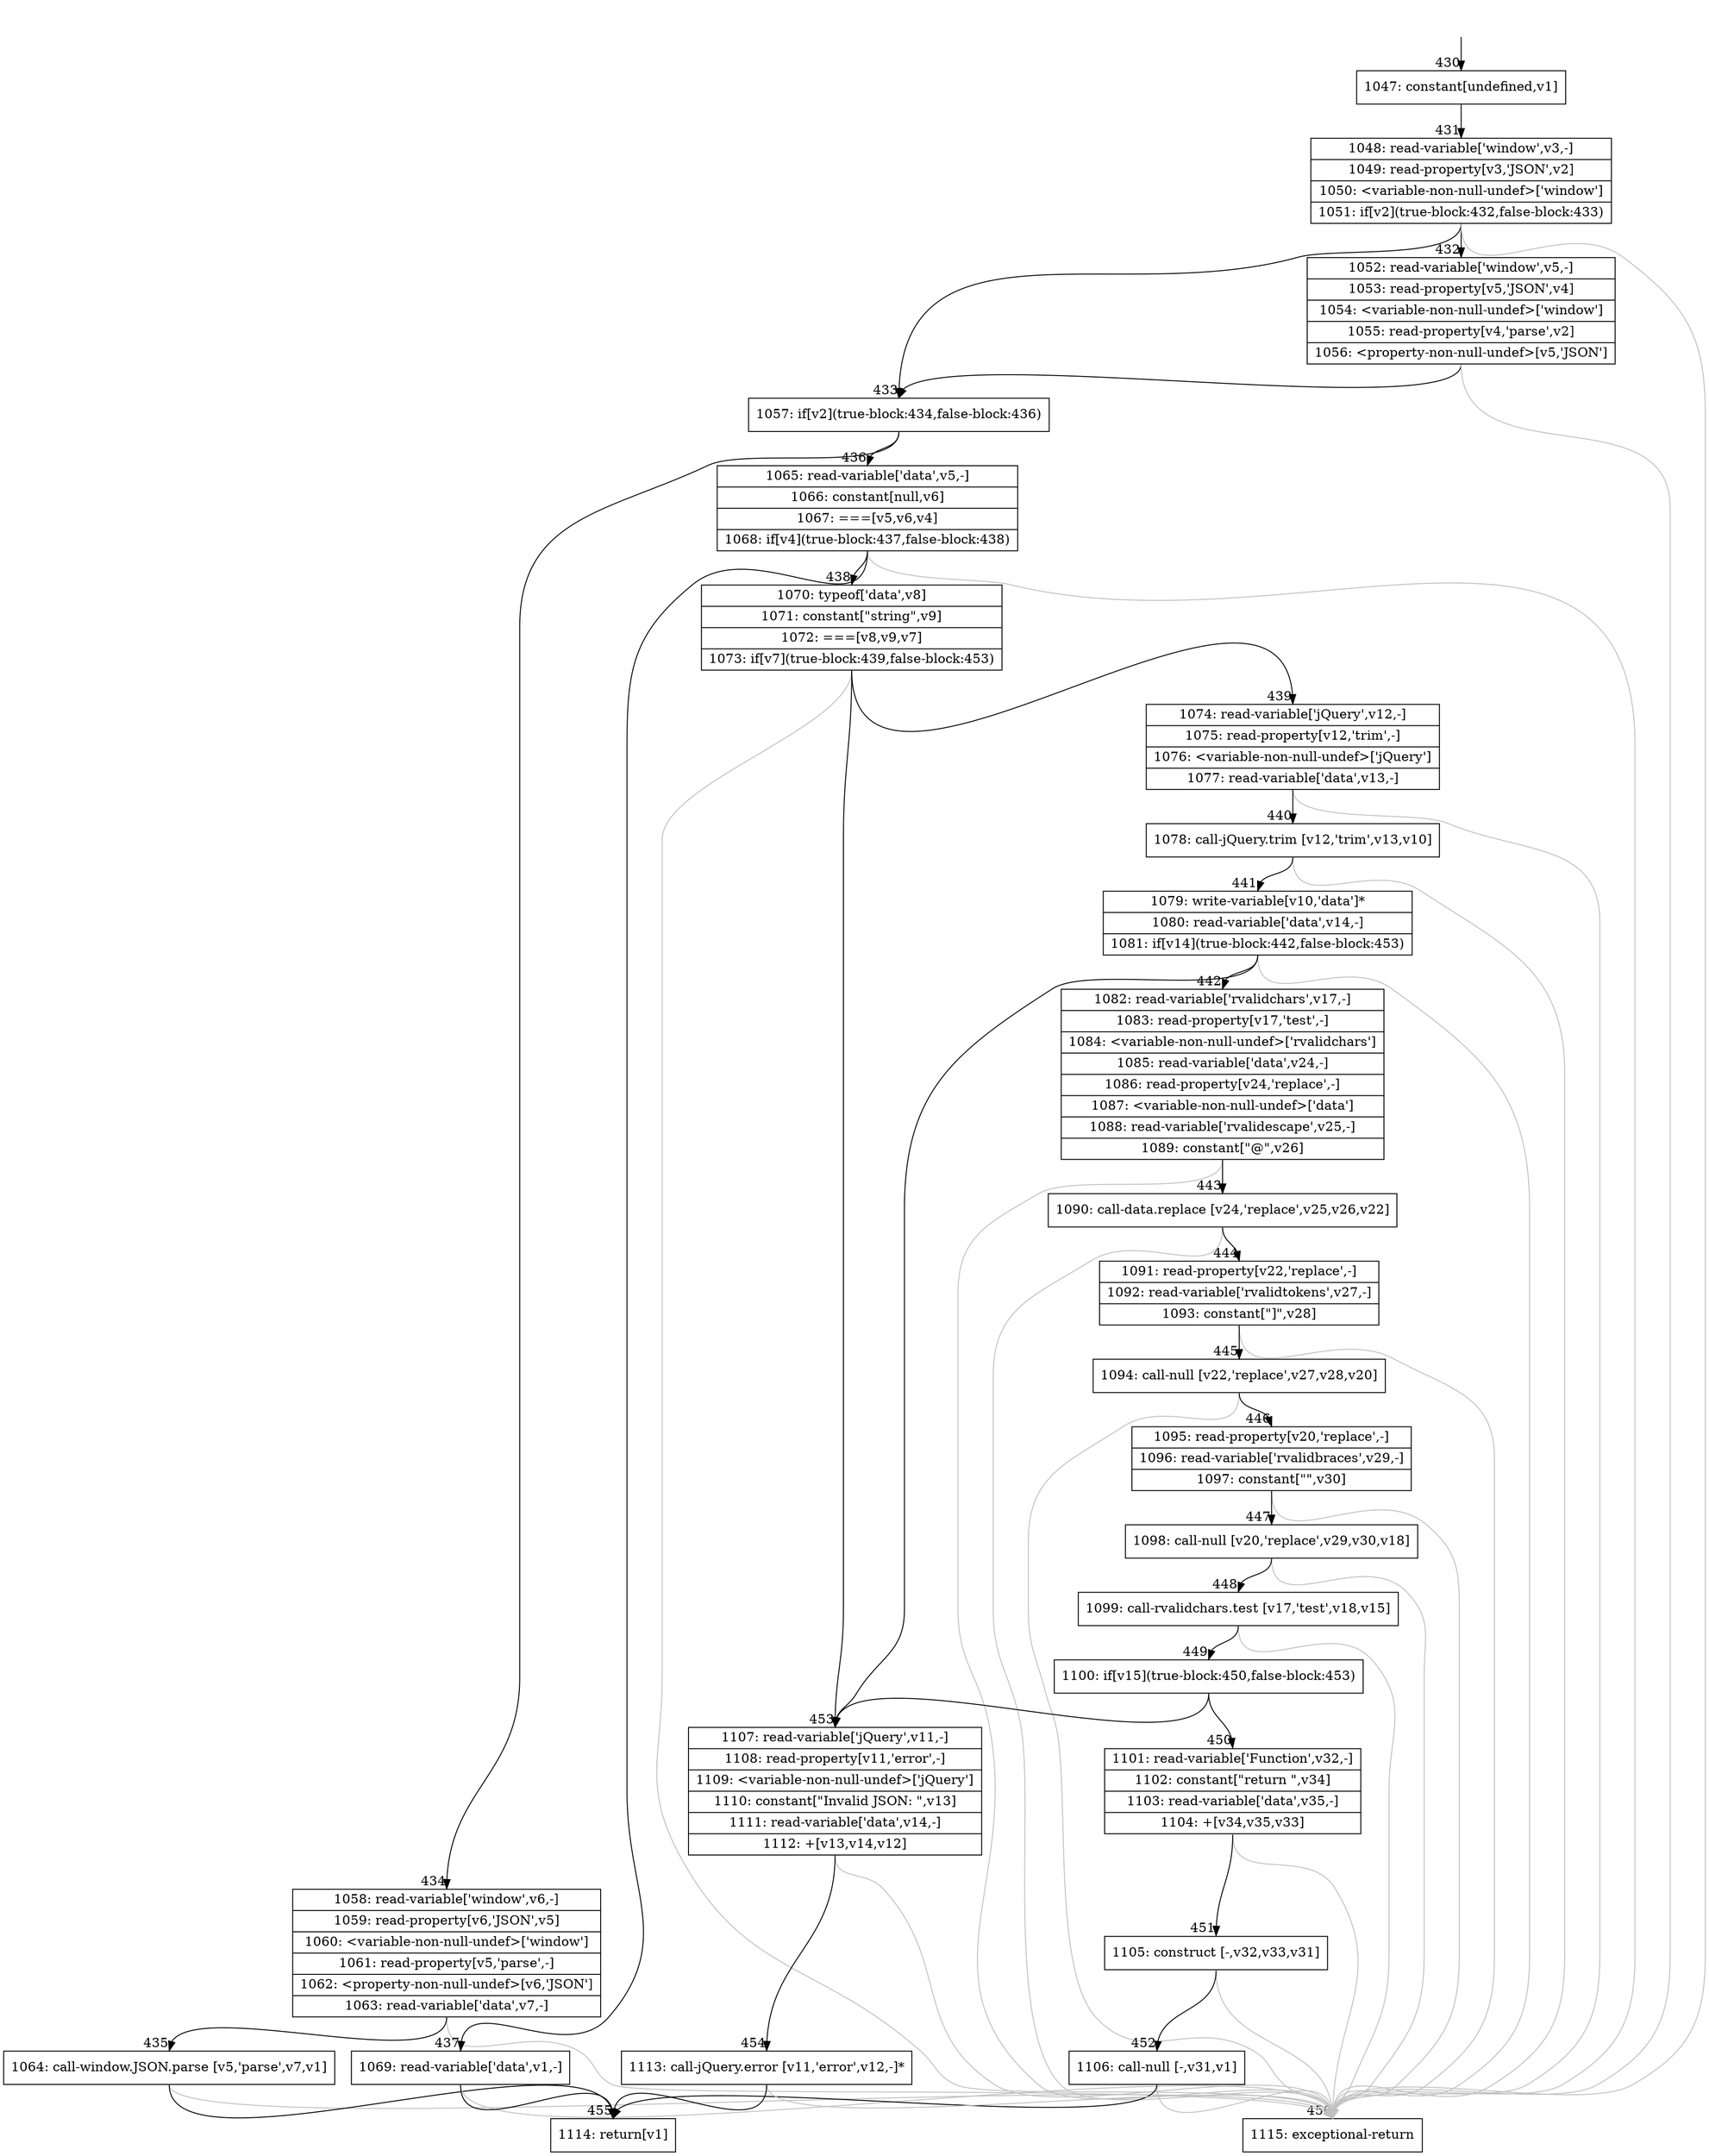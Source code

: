digraph {
rankdir="TD"
BB_entry33[shape=none,label=""];
BB_entry33 -> BB430 [tailport=s, headport=n, headlabel="    430"]
BB430 [shape=record label="{1047: constant[undefined,v1]}" ] 
BB430 -> BB431 [tailport=s, headport=n, headlabel="      431"]
BB431 [shape=record label="{1048: read-variable['window',v3,-]|1049: read-property[v3,'JSON',v2]|1050: \<variable-non-null-undef\>['window']|1051: if[v2](true-block:432,false-block:433)}" ] 
BB431 -> BB433 [tailport=s, headport=n, headlabel="      433"]
BB431 -> BB432 [tailport=s, headport=n, headlabel="      432"]
BB431 -> BB456 [tailport=s, headport=n, color=gray, headlabel="      456"]
BB432 [shape=record label="{1052: read-variable['window',v5,-]|1053: read-property[v5,'JSON',v4]|1054: \<variable-non-null-undef\>['window']|1055: read-property[v4,'parse',v2]|1056: \<property-non-null-undef\>[v5,'JSON']}" ] 
BB432 -> BB433 [tailport=s, headport=n]
BB432 -> BB456 [tailport=s, headport=n, color=gray]
BB433 [shape=record label="{1057: if[v2](true-block:434,false-block:436)}" ] 
BB433 -> BB434 [tailport=s, headport=n, headlabel="      434"]
BB433 -> BB436 [tailport=s, headport=n, headlabel="      436"]
BB434 [shape=record label="{1058: read-variable['window',v6,-]|1059: read-property[v6,'JSON',v5]|1060: \<variable-non-null-undef\>['window']|1061: read-property[v5,'parse',-]|1062: \<property-non-null-undef\>[v6,'JSON']|1063: read-variable['data',v7,-]}" ] 
BB434 -> BB435 [tailport=s, headport=n, headlabel="      435"]
BB434 -> BB456 [tailport=s, headport=n, color=gray]
BB435 [shape=record label="{1064: call-window.JSON.parse [v5,'parse',v7,v1]}" ] 
BB435 -> BB455 [tailport=s, headport=n, headlabel="      455"]
BB435 -> BB456 [tailport=s, headport=n, color=gray]
BB436 [shape=record label="{1065: read-variable['data',v5,-]|1066: constant[null,v6]|1067: ===[v5,v6,v4]|1068: if[v4](true-block:437,false-block:438)}" ] 
BB436 -> BB437 [tailport=s, headport=n, headlabel="      437"]
BB436 -> BB438 [tailport=s, headport=n, headlabel="      438"]
BB436 -> BB456 [tailport=s, headport=n, color=gray]
BB437 [shape=record label="{1069: read-variable['data',v1,-]}" ] 
BB437 -> BB455 [tailport=s, headport=n]
BB437 -> BB456 [tailport=s, headport=n, color=gray]
BB438 [shape=record label="{1070: typeof['data',v8]|1071: constant[\"string\",v9]|1072: ===[v8,v9,v7]|1073: if[v7](true-block:439,false-block:453)}" ] 
BB438 -> BB439 [tailport=s, headport=n, headlabel="      439"]
BB438 -> BB453 [tailport=s, headport=n, headlabel="      453"]
BB438 -> BB456 [tailport=s, headport=n, color=gray]
BB439 [shape=record label="{1074: read-variable['jQuery',v12,-]|1075: read-property[v12,'trim',-]|1076: \<variable-non-null-undef\>['jQuery']|1077: read-variable['data',v13,-]}" ] 
BB439 -> BB440 [tailport=s, headport=n, headlabel="      440"]
BB439 -> BB456 [tailport=s, headport=n, color=gray]
BB440 [shape=record label="{1078: call-jQuery.trim [v12,'trim',v13,v10]}" ] 
BB440 -> BB441 [tailport=s, headport=n, headlabel="      441"]
BB440 -> BB456 [tailport=s, headport=n, color=gray]
BB441 [shape=record label="{1079: write-variable[v10,'data']*|1080: read-variable['data',v14,-]|1081: if[v14](true-block:442,false-block:453)}" ] 
BB441 -> BB442 [tailport=s, headport=n, headlabel="      442"]
BB441 -> BB453 [tailport=s, headport=n]
BB441 -> BB456 [tailport=s, headport=n, color=gray]
BB442 [shape=record label="{1082: read-variable['rvalidchars',v17,-]|1083: read-property[v17,'test',-]|1084: \<variable-non-null-undef\>['rvalidchars']|1085: read-variable['data',v24,-]|1086: read-property[v24,'replace',-]|1087: \<variable-non-null-undef\>['data']|1088: read-variable['rvalidescape',v25,-]|1089: constant[\"@\",v26]}" ] 
BB442 -> BB443 [tailport=s, headport=n, headlabel="      443"]
BB442 -> BB456 [tailport=s, headport=n, color=gray]
BB443 [shape=record label="{1090: call-data.replace [v24,'replace',v25,v26,v22]}" ] 
BB443 -> BB444 [tailport=s, headport=n, headlabel="      444"]
BB443 -> BB456 [tailport=s, headport=n, color=gray]
BB444 [shape=record label="{1091: read-property[v22,'replace',-]|1092: read-variable['rvalidtokens',v27,-]|1093: constant[\"]\",v28]}" ] 
BB444 -> BB445 [tailport=s, headport=n, headlabel="      445"]
BB444 -> BB456 [tailport=s, headport=n, color=gray]
BB445 [shape=record label="{1094: call-null [v22,'replace',v27,v28,v20]}" ] 
BB445 -> BB446 [tailport=s, headport=n, headlabel="      446"]
BB445 -> BB456 [tailport=s, headport=n, color=gray]
BB446 [shape=record label="{1095: read-property[v20,'replace',-]|1096: read-variable['rvalidbraces',v29,-]|1097: constant[\"\",v30]}" ] 
BB446 -> BB447 [tailport=s, headport=n, headlabel="      447"]
BB446 -> BB456 [tailport=s, headport=n, color=gray]
BB447 [shape=record label="{1098: call-null [v20,'replace',v29,v30,v18]}" ] 
BB447 -> BB448 [tailport=s, headport=n, headlabel="      448"]
BB447 -> BB456 [tailport=s, headport=n, color=gray]
BB448 [shape=record label="{1099: call-rvalidchars.test [v17,'test',v18,v15]}" ] 
BB448 -> BB449 [tailport=s, headport=n, headlabel="      449"]
BB448 -> BB456 [tailport=s, headport=n, color=gray]
BB449 [shape=record label="{1100: if[v15](true-block:450,false-block:453)}" ] 
BB449 -> BB450 [tailport=s, headport=n, headlabel="      450"]
BB449 -> BB453 [tailport=s, headport=n]
BB450 [shape=record label="{1101: read-variable['Function',v32,-]|1102: constant[\"return \",v34]|1103: read-variable['data',v35,-]|1104: +[v34,v35,v33]}" ] 
BB450 -> BB451 [tailport=s, headport=n, headlabel="      451"]
BB450 -> BB456 [tailport=s, headport=n, color=gray]
BB451 [shape=record label="{1105: construct [-,v32,v33,v31]}" ] 
BB451 -> BB452 [tailport=s, headport=n, headlabel="      452"]
BB451 -> BB456 [tailport=s, headport=n, color=gray]
BB452 [shape=record label="{1106: call-null [-,v31,v1]}" ] 
BB452 -> BB455 [tailport=s, headport=n]
BB452 -> BB456 [tailport=s, headport=n, color=gray]
BB453 [shape=record label="{1107: read-variable['jQuery',v11,-]|1108: read-property[v11,'error',-]|1109: \<variable-non-null-undef\>['jQuery']|1110: constant[\"Invalid JSON: \",v13]|1111: read-variable['data',v14,-]|1112: +[v13,v14,v12]}" ] 
BB453 -> BB454 [tailport=s, headport=n, headlabel="      454"]
BB453 -> BB456 [tailport=s, headport=n, color=gray]
BB454 [shape=record label="{1113: call-jQuery.error [v11,'error',v12,-]*}" ] 
BB454 -> BB455 [tailport=s, headport=n]
BB454 -> BB456 [tailport=s, headport=n, color=gray]
BB455 [shape=record label="{1114: return[v1]}" ] 
BB456 [shape=record label="{1115: exceptional-return}" ] 
//#$~ 565
}
